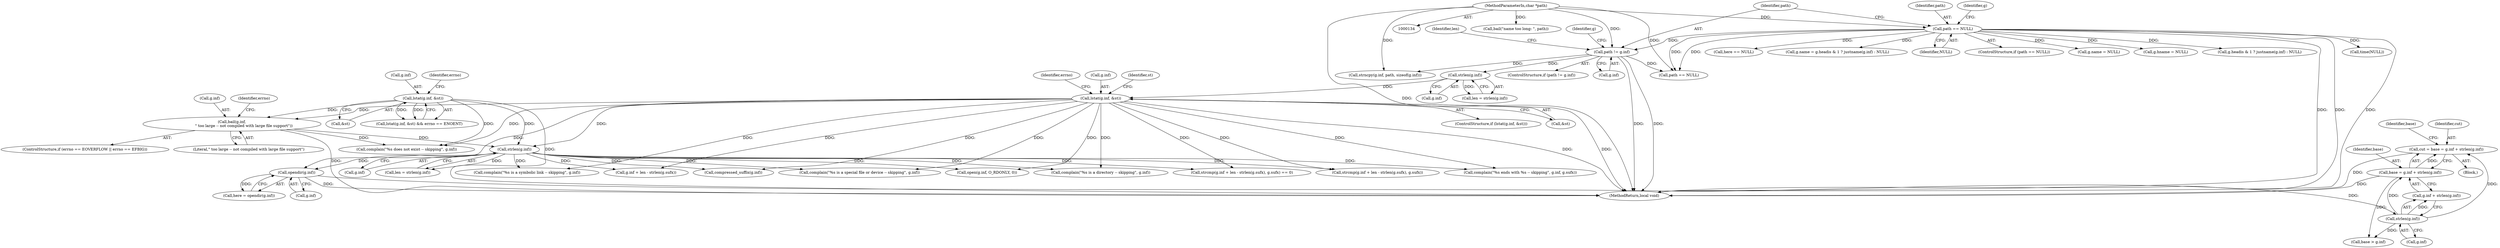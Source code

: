 digraph "0_pigz_fdad1406b3ec809f4954ff7cdf9e99eb18c2458f@pointer" {
"1000555" [label="(Call,cut = base = g.inf + strlen(g.inf))"];
"1000557" [label="(Call,base = g.inf + strlen(g.inf))"];
"1000563" [label="(Call,strlen(g.inf))"];
"1000404" [label="(Call,opendir(g.inf))"];
"1000232" [label="(Call,lstat(g.inf, &st))"];
"1000227" [label="(Call,strlen(g.inf))"];
"1000196" [label="(Call,path != g.inf)"];
"1000148" [label="(Call,path == NULL)"];
"1000135" [label="(MethodParameterIn,char *path)"];
"1000304" [label="(Call,strlen(g.inf))"];
"1000281" [label="(Call,bail(g.inf,\n                    \" too large -- not compiled with large file support\"))"];
"1000264" [label="(Call,lstat(g.inf, &st))"];
"1000563" [label="(Call,strlen(g.inf))"];
"1000281" [label="(Call,bail(g.inf,\n                    \" too large -- not compiled with large file support\"))"];
"1000811" [label="(Call,g.hname = NULL)"];
"1000782" [label="(Call,g.headis & 1 ? justname(g.inf) : NULL)"];
"1000358" [label="(Call,complain(\"%s is a symbolic link -- skipping\", g.inf))"];
"1000695" [label="(Call,g.inf + len - strlen(g.sufx))"];
"1000222" [label="(Call,bail(\"name too long: \", path))"];
"1000273" [label="(ControlStructure,if (errno == EOVERFLOW || errno == EFBIG))"];
"1000282" [label="(Call,g.inf)"];
"1000263" [label="(Call,lstat(g.inf, &st) && errno == ENOENT)"];
"1000287" [label="(Identifier,errno)"];
"1000197" [label="(Identifier,path)"];
"1000739" [label="(Call,compressed_suffix(g.inf))"];
"1000148" [label="(Call,path == NULL)"];
"1000404" [label="(Call,opendir(g.inf))"];
"1000333" [label="(Call,complain(\"%s is a special file or device -- skipping\", g.inf))"];
"1000378" [label="(Call,complain(\"%s is a directory -- skipping\", g.inf))"];
"1000693" [label="(Call,strcmp(g.inf + len - strlen(g.sufx), g.sufx) == 0)"];
"1000960" [label="(Call,path == NULL)"];
"1000184" [label="(Call,time(NULL))"];
"1000285" [label="(Literal,\" too large -- not compiled with large file support\")"];
"1000694" [label="(Call,strcmp(g.inf + len - strlen(g.sufx), g.sufx))"];
"1000710" [label="(Call,complain(\"%s ends with %s -- skipping\", g.inf, g.sufx))"];
"1000226" [label="(Identifier,len)"];
"1000302" [label="(Call,len = strlen(g.inf))"];
"1000231" [label="(ControlStructure,if (lstat(g.inf, &st)))"];
"1001438" [label="(MethodReturn,local void)"];
"1000228" [label="(Call,g.inf)"];
"1000196" [label="(Call,path != g.inf)"];
"1000555" [label="(Call,cut = base = g.inf + strlen(g.inf))"];
"1000557" [label="(Call,base = g.inf + strlen(g.inf))"];
"1000556" [label="(Identifier,cut)"];
"1000564" [label="(Call,g.inf)"];
"1000202" [label="(Call,strncpy(g.inf, path, sizeof(g.inf)))"];
"1000558" [label="(Identifier,base)"];
"1000225" [label="(Call,len = strlen(g.inf))"];
"1000569" [label="(Call,base > g.inf)"];
"1000135" [label="(MethodParameterIn,char *path)"];
"1000227" [label="(Call,strlen(g.inf))"];
"1000204" [label="(Identifier,g)"];
"1000149" [label="(Identifier,path)"];
"1000236" [label="(Call,&st)"];
"1000154" [label="(Identifier,g)"];
"1000409" [label="(Call,here == NULL)"];
"1000195" [label="(ControlStructure,if (path != g.inf))"];
"1000405" [label="(Call,g.inf)"];
"1000570" [label="(Identifier,base)"];
"1000778" [label="(Call,g.name = g.headis & 1 ? justname(g.inf) : NULL)"];
"1000264" [label="(Call,lstat(g.inf, &st))"];
"1000271" [label="(Identifier,errno)"];
"1000150" [label="(Identifier,NULL)"];
"1000305" [label="(Call,g.inf)"];
"1000761" [label="(Call,open(g.inf, O_RDONLY, 0))"];
"1000232" [label="(Call,lstat(g.inf, &st))"];
"1000392" [label="(Block,)"];
"1000198" [label="(Call,g.inf)"];
"1000296" [label="(Call,complain(\"%s does not exist -- skipping\", g.inf))"];
"1000268" [label="(Call,&st)"];
"1000147" [label="(ControlStructure,if (path == NULL))"];
"1000265" [label="(Call,g.inf)"];
"1000559" [label="(Call,g.inf + strlen(g.inf))"];
"1000304" [label="(Call,strlen(g.inf))"];
"1000313" [label="(Identifier,st)"];
"1000242" [label="(Identifier,errno)"];
"1000233" [label="(Call,g.inf)"];
"1000402" [label="(Call,here = opendir(g.inf))"];
"1000162" [label="(Call,g.name = NULL)"];
"1000555" -> "1000392"  [label="AST: "];
"1000555" -> "1000557"  [label="CFG: "];
"1000556" -> "1000555"  [label="AST: "];
"1000557" -> "1000555"  [label="AST: "];
"1000570" -> "1000555"  [label="CFG: "];
"1000555" -> "1001438"  [label="DDG: "];
"1000557" -> "1000555"  [label="DDG: "];
"1000563" -> "1000555"  [label="DDG: "];
"1000557" -> "1000559"  [label="CFG: "];
"1000558" -> "1000557"  [label="AST: "];
"1000559" -> "1000557"  [label="AST: "];
"1000557" -> "1001438"  [label="DDG: "];
"1000563" -> "1000557"  [label="DDG: "];
"1000557" -> "1000569"  [label="DDG: "];
"1000563" -> "1000559"  [label="AST: "];
"1000563" -> "1000564"  [label="CFG: "];
"1000564" -> "1000563"  [label="AST: "];
"1000559" -> "1000563"  [label="CFG: "];
"1000563" -> "1000559"  [label="DDG: "];
"1000404" -> "1000563"  [label="DDG: "];
"1000563" -> "1000569"  [label="DDG: "];
"1000404" -> "1000402"  [label="AST: "];
"1000404" -> "1000405"  [label="CFG: "];
"1000405" -> "1000404"  [label="AST: "];
"1000402" -> "1000404"  [label="CFG: "];
"1000404" -> "1001438"  [label="DDG: "];
"1000404" -> "1000402"  [label="DDG: "];
"1000232" -> "1000404"  [label="DDG: "];
"1000304" -> "1000404"  [label="DDG: "];
"1000232" -> "1000231"  [label="AST: "];
"1000232" -> "1000236"  [label="CFG: "];
"1000233" -> "1000232"  [label="AST: "];
"1000236" -> "1000232"  [label="AST: "];
"1000242" -> "1000232"  [label="CFG: "];
"1000313" -> "1000232"  [label="CFG: "];
"1000232" -> "1001438"  [label="DDG: "];
"1000232" -> "1001438"  [label="DDG: "];
"1000227" -> "1000232"  [label="DDG: "];
"1000232" -> "1000281"  [label="DDG: "];
"1000232" -> "1000296"  [label="DDG: "];
"1000232" -> "1000304"  [label="DDG: "];
"1000232" -> "1000333"  [label="DDG: "];
"1000232" -> "1000358"  [label="DDG: "];
"1000232" -> "1000378"  [label="DDG: "];
"1000232" -> "1000693"  [label="DDG: "];
"1000232" -> "1000694"  [label="DDG: "];
"1000232" -> "1000695"  [label="DDG: "];
"1000232" -> "1000710"  [label="DDG: "];
"1000232" -> "1000739"  [label="DDG: "];
"1000232" -> "1000761"  [label="DDG: "];
"1000227" -> "1000225"  [label="AST: "];
"1000227" -> "1000228"  [label="CFG: "];
"1000228" -> "1000227"  [label="AST: "];
"1000225" -> "1000227"  [label="CFG: "];
"1000227" -> "1000225"  [label="DDG: "];
"1000196" -> "1000227"  [label="DDG: "];
"1000196" -> "1000195"  [label="AST: "];
"1000196" -> "1000198"  [label="CFG: "];
"1000197" -> "1000196"  [label="AST: "];
"1000198" -> "1000196"  [label="AST: "];
"1000204" -> "1000196"  [label="CFG: "];
"1000226" -> "1000196"  [label="CFG: "];
"1000196" -> "1001438"  [label="DDG: "];
"1000196" -> "1001438"  [label="DDG: "];
"1000148" -> "1000196"  [label="DDG: "];
"1000135" -> "1000196"  [label="DDG: "];
"1000196" -> "1000202"  [label="DDG: "];
"1000196" -> "1000960"  [label="DDG: "];
"1000148" -> "1000147"  [label="AST: "];
"1000148" -> "1000150"  [label="CFG: "];
"1000149" -> "1000148"  [label="AST: "];
"1000150" -> "1000148"  [label="AST: "];
"1000154" -> "1000148"  [label="CFG: "];
"1000197" -> "1000148"  [label="CFG: "];
"1000148" -> "1001438"  [label="DDG: "];
"1000148" -> "1001438"  [label="DDG: "];
"1000148" -> "1001438"  [label="DDG: "];
"1000135" -> "1000148"  [label="DDG: "];
"1000148" -> "1000162"  [label="DDG: "];
"1000148" -> "1000184"  [label="DDG: "];
"1000148" -> "1000409"  [label="DDG: "];
"1000148" -> "1000778"  [label="DDG: "];
"1000148" -> "1000782"  [label="DDG: "];
"1000148" -> "1000811"  [label="DDG: "];
"1000148" -> "1000960"  [label="DDG: "];
"1000148" -> "1000960"  [label="DDG: "];
"1000135" -> "1000134"  [label="AST: "];
"1000135" -> "1001438"  [label="DDG: "];
"1000135" -> "1000202"  [label="DDG: "];
"1000135" -> "1000222"  [label="DDG: "];
"1000135" -> "1000960"  [label="DDG: "];
"1000304" -> "1000302"  [label="AST: "];
"1000304" -> "1000305"  [label="CFG: "];
"1000305" -> "1000304"  [label="AST: "];
"1000302" -> "1000304"  [label="CFG: "];
"1000304" -> "1000302"  [label="DDG: "];
"1000281" -> "1000304"  [label="DDG: "];
"1000264" -> "1000304"  [label="DDG: "];
"1000304" -> "1000333"  [label="DDG: "];
"1000304" -> "1000358"  [label="DDG: "];
"1000304" -> "1000378"  [label="DDG: "];
"1000304" -> "1000693"  [label="DDG: "];
"1000304" -> "1000694"  [label="DDG: "];
"1000304" -> "1000695"  [label="DDG: "];
"1000304" -> "1000710"  [label="DDG: "];
"1000304" -> "1000739"  [label="DDG: "];
"1000304" -> "1000761"  [label="DDG: "];
"1000281" -> "1000273"  [label="AST: "];
"1000281" -> "1000285"  [label="CFG: "];
"1000282" -> "1000281"  [label="AST: "];
"1000285" -> "1000281"  [label="AST: "];
"1000287" -> "1000281"  [label="CFG: "];
"1000281" -> "1001438"  [label="DDG: "];
"1000264" -> "1000281"  [label="DDG: "];
"1000281" -> "1000296"  [label="DDG: "];
"1000264" -> "1000263"  [label="AST: "];
"1000264" -> "1000268"  [label="CFG: "];
"1000265" -> "1000264"  [label="AST: "];
"1000268" -> "1000264"  [label="AST: "];
"1000271" -> "1000264"  [label="CFG: "];
"1000263" -> "1000264"  [label="CFG: "];
"1000264" -> "1001438"  [label="DDG: "];
"1000264" -> "1000263"  [label="DDG: "];
"1000264" -> "1000263"  [label="DDG: "];
"1000264" -> "1000296"  [label="DDG: "];
}
